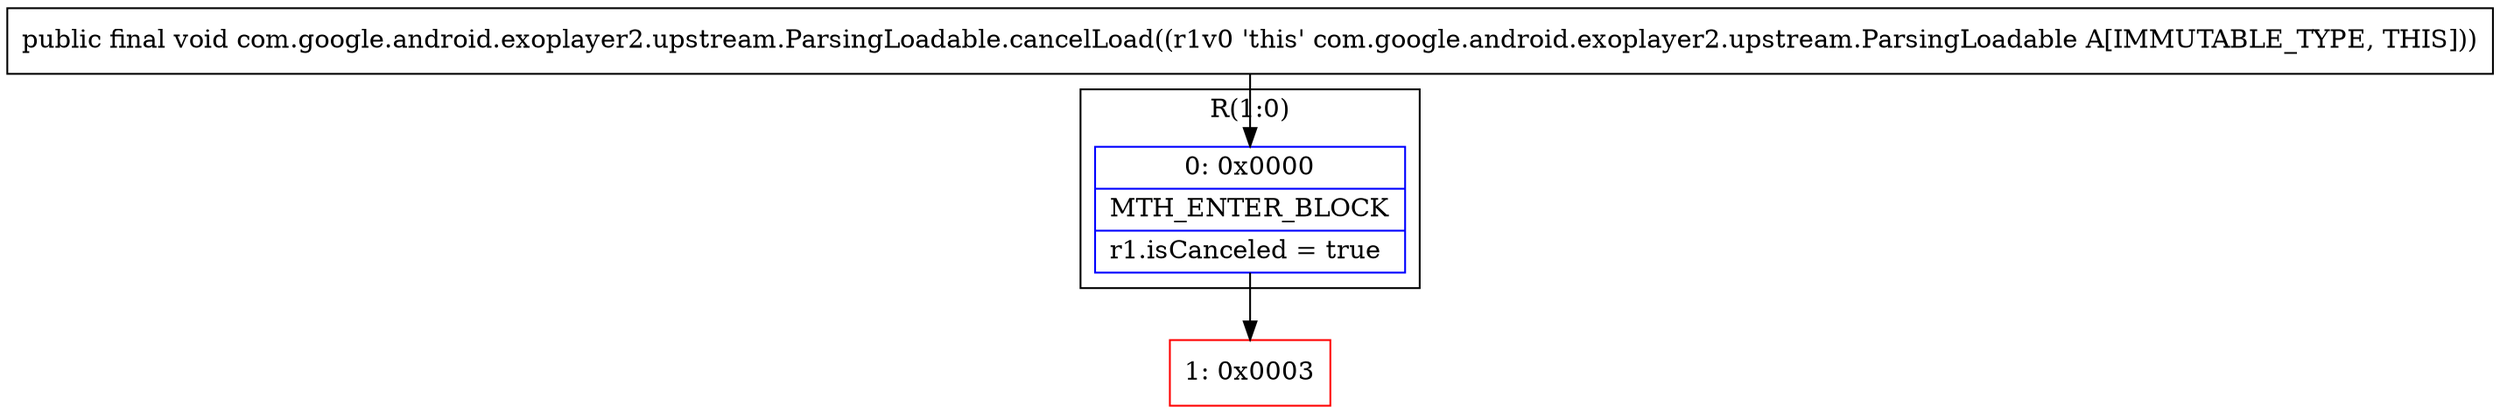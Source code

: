 digraph "CFG forcom.google.android.exoplayer2.upstream.ParsingLoadable.cancelLoad()V" {
subgraph cluster_Region_1561136503 {
label = "R(1:0)";
node [shape=record,color=blue];
Node_0 [shape=record,label="{0\:\ 0x0000|MTH_ENTER_BLOCK\l|r1.isCanceled = true\l}"];
}
Node_1 [shape=record,color=red,label="{1\:\ 0x0003}"];
MethodNode[shape=record,label="{public final void com.google.android.exoplayer2.upstream.ParsingLoadable.cancelLoad((r1v0 'this' com.google.android.exoplayer2.upstream.ParsingLoadable A[IMMUTABLE_TYPE, THIS])) }"];
MethodNode -> Node_0;
Node_0 -> Node_1;
}

